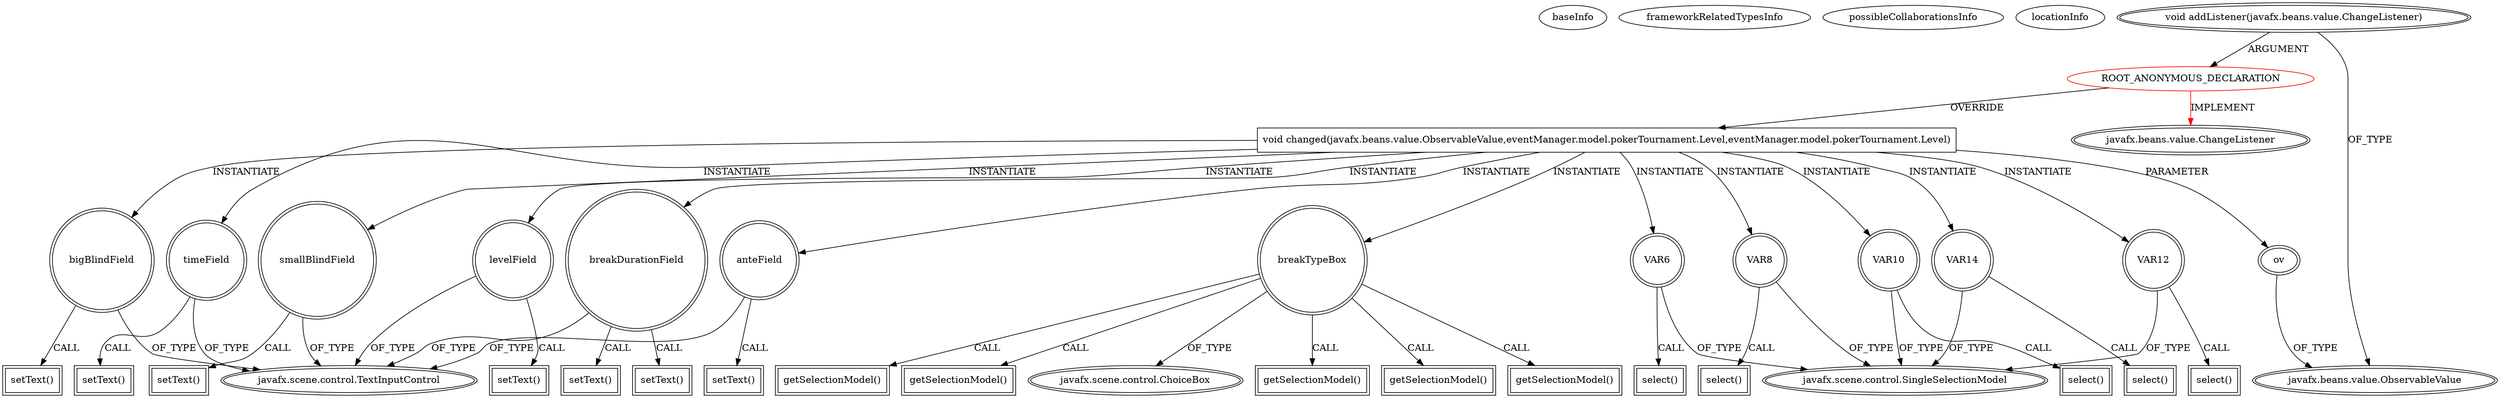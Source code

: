 digraph {
baseInfo[graphId=2978,category="extension_graph",isAnonymous=true,possibleRelation=false]
frameworkRelatedTypesInfo[0="javafx.beans.value.ChangeListener"]
possibleCollaborationsInfo[]
locationInfo[projectName="hock323-eventManager",filePath="/hock323-eventManager/EventManager-master/src/eventManager/controller/pokerTournament/BlindsController.java",contextSignature="void chargeBlindStructView()",graphId="2978"]
0[label="ROOT_ANONYMOUS_DECLARATION",vertexType="ROOT_ANONYMOUS_DECLARATION",isFrameworkType=false,color=red]
1[label="javafx.beans.value.ChangeListener",vertexType="FRAMEWORK_INTERFACE_TYPE",isFrameworkType=true,peripheries=2]
2[label="void addListener(javafx.beans.value.ChangeListener)",vertexType="OUTSIDE_CALL",isFrameworkType=true,peripheries=2]
3[label="javafx.beans.value.ObservableValue",vertexType="FRAMEWORK_INTERFACE_TYPE",isFrameworkType=true,peripheries=2]
4[label="void changed(javafx.beans.value.ObservableValue,eventManager.model.pokerTournament.Level,eventManager.model.pokerTournament.Level)",vertexType="OVERRIDING_METHOD_DECLARATION",isFrameworkType=false,shape=box]
5[label="ov",vertexType="PARAMETER_DECLARATION",isFrameworkType=true,peripheries=2]
7[label="levelField",vertexType="VARIABLE_EXPRESION",isFrameworkType=true,peripheries=2,shape=circle]
9[label="javafx.scene.control.TextInputControl",vertexType="FRAMEWORK_CLASS_TYPE",isFrameworkType=true,peripheries=2]
8[label="setText()",vertexType="INSIDE_CALL",isFrameworkType=true,peripheries=2,shape=box]
10[label="timeField",vertexType="VARIABLE_EXPRESION",isFrameworkType=true,peripheries=2,shape=circle]
11[label="setText()",vertexType="INSIDE_CALL",isFrameworkType=true,peripheries=2,shape=box]
13[label="anteField",vertexType="VARIABLE_EXPRESION",isFrameworkType=true,peripheries=2,shape=circle]
14[label="setText()",vertexType="INSIDE_CALL",isFrameworkType=true,peripheries=2,shape=box]
16[label="bigBlindField",vertexType="VARIABLE_EXPRESION",isFrameworkType=true,peripheries=2,shape=circle]
17[label="setText()",vertexType="INSIDE_CALL",isFrameworkType=true,peripheries=2,shape=box]
19[label="smallBlindField",vertexType="VARIABLE_EXPRESION",isFrameworkType=true,peripheries=2,shape=circle]
20[label="setText()",vertexType="INSIDE_CALL",isFrameworkType=true,peripheries=2,shape=box]
22[label="breakDurationField",vertexType="VARIABLE_EXPRESION",isFrameworkType=true,peripheries=2,shape=circle]
23[label="setText()",vertexType="INSIDE_CALL",isFrameworkType=true,peripheries=2,shape=box]
25[label="VAR6",vertexType="VARIABLE_EXPRESION",isFrameworkType=true,peripheries=2,shape=circle]
27[label="javafx.scene.control.SingleSelectionModel",vertexType="FRAMEWORK_CLASS_TYPE",isFrameworkType=true,peripheries=2]
26[label="select()",vertexType="INSIDE_CALL",isFrameworkType=true,peripheries=2,shape=box]
28[label="breakTypeBox",vertexType="VARIABLE_EXPRESION",isFrameworkType=true,peripheries=2,shape=circle]
30[label="javafx.scene.control.ChoiceBox",vertexType="FRAMEWORK_CLASS_TYPE",isFrameworkType=true,peripheries=2]
29[label="getSelectionModel()",vertexType="INSIDE_CALL",isFrameworkType=true,peripheries=2,shape=box]
31[label="VAR8",vertexType="VARIABLE_EXPRESION",isFrameworkType=true,peripheries=2,shape=circle]
32[label="select()",vertexType="INSIDE_CALL",isFrameworkType=true,peripheries=2,shape=box]
35[label="getSelectionModel()",vertexType="INSIDE_CALL",isFrameworkType=true,peripheries=2,shape=box]
36[label="VAR10",vertexType="VARIABLE_EXPRESION",isFrameworkType=true,peripheries=2,shape=circle]
37[label="select()",vertexType="INSIDE_CALL",isFrameworkType=true,peripheries=2,shape=box]
40[label="getSelectionModel()",vertexType="INSIDE_CALL",isFrameworkType=true,peripheries=2,shape=box]
41[label="VAR12",vertexType="VARIABLE_EXPRESION",isFrameworkType=true,peripheries=2,shape=circle]
42[label="select()",vertexType="INSIDE_CALL",isFrameworkType=true,peripheries=2,shape=box]
45[label="getSelectionModel()",vertexType="INSIDE_CALL",isFrameworkType=true,peripheries=2,shape=box]
46[label="VAR14",vertexType="VARIABLE_EXPRESION",isFrameworkType=true,peripheries=2,shape=circle]
47[label="select()",vertexType="INSIDE_CALL",isFrameworkType=true,peripheries=2,shape=box]
50[label="getSelectionModel()",vertexType="INSIDE_CALL",isFrameworkType=true,peripheries=2,shape=box]
52[label="setText()",vertexType="INSIDE_CALL",isFrameworkType=true,peripheries=2,shape=box]
0->1[label="IMPLEMENT",color=red]
2->0[label="ARGUMENT"]
2->3[label="OF_TYPE"]
0->4[label="OVERRIDE"]
5->3[label="OF_TYPE"]
4->5[label="PARAMETER"]
4->7[label="INSTANTIATE"]
7->9[label="OF_TYPE"]
7->8[label="CALL"]
4->10[label="INSTANTIATE"]
10->9[label="OF_TYPE"]
10->11[label="CALL"]
4->13[label="INSTANTIATE"]
13->9[label="OF_TYPE"]
13->14[label="CALL"]
4->16[label="INSTANTIATE"]
16->9[label="OF_TYPE"]
16->17[label="CALL"]
4->19[label="INSTANTIATE"]
19->9[label="OF_TYPE"]
19->20[label="CALL"]
4->22[label="INSTANTIATE"]
22->9[label="OF_TYPE"]
22->23[label="CALL"]
4->25[label="INSTANTIATE"]
25->27[label="OF_TYPE"]
25->26[label="CALL"]
4->28[label="INSTANTIATE"]
28->30[label="OF_TYPE"]
28->29[label="CALL"]
4->31[label="INSTANTIATE"]
31->27[label="OF_TYPE"]
31->32[label="CALL"]
28->35[label="CALL"]
4->36[label="INSTANTIATE"]
36->27[label="OF_TYPE"]
36->37[label="CALL"]
28->40[label="CALL"]
4->41[label="INSTANTIATE"]
41->27[label="OF_TYPE"]
41->42[label="CALL"]
28->45[label="CALL"]
4->46[label="INSTANTIATE"]
46->27[label="OF_TYPE"]
46->47[label="CALL"]
28->50[label="CALL"]
22->52[label="CALL"]
}
